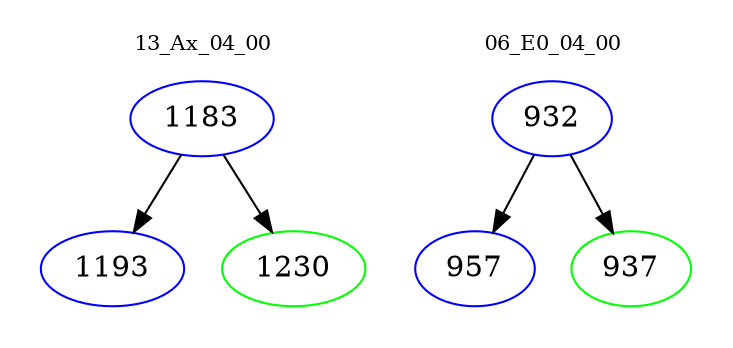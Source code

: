 digraph{
subgraph cluster_0 {
color = white
label = "13_Ax_04_00";
fontsize=10;
T0_1183 [label="1183", color="blue"]
T0_1183 -> T0_1193 [color="black"]
T0_1193 [label="1193", color="blue"]
T0_1183 -> T0_1230 [color="black"]
T0_1230 [label="1230", color="green"]
}
subgraph cluster_1 {
color = white
label = "06_E0_04_00";
fontsize=10;
T1_932 [label="932", color="blue"]
T1_932 -> T1_957 [color="black"]
T1_957 [label="957", color="blue"]
T1_932 -> T1_937 [color="black"]
T1_937 [label="937", color="green"]
}
}

